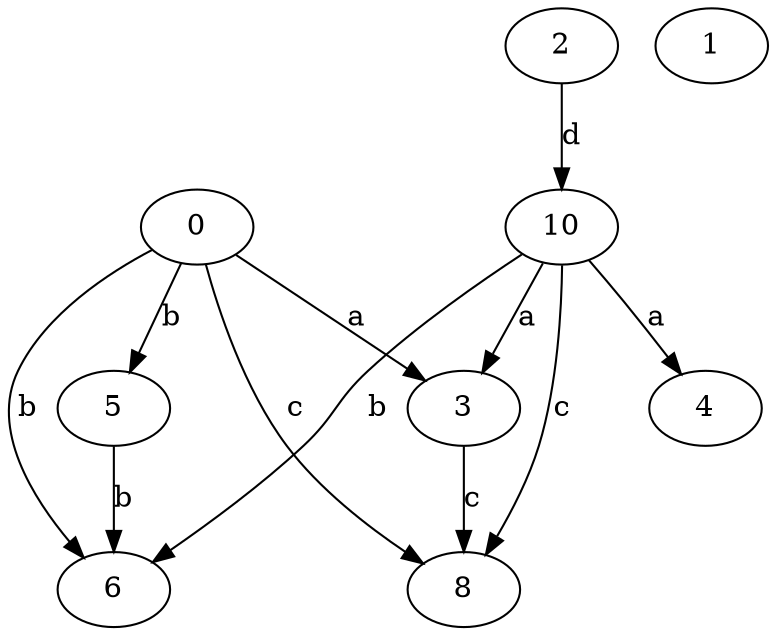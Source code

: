 strict digraph  {
2;
3;
4;
5;
6;
8;
0;
1;
10;
2 -> 10  [label=d];
3 -> 8  [label=c];
5 -> 6  [label=b];
0 -> 3  [label=a];
0 -> 5  [label=b];
0 -> 6  [label=b];
0 -> 8  [label=c];
10 -> 3  [label=a];
10 -> 4  [label=a];
10 -> 6  [label=b];
10 -> 8  [label=c];
}
